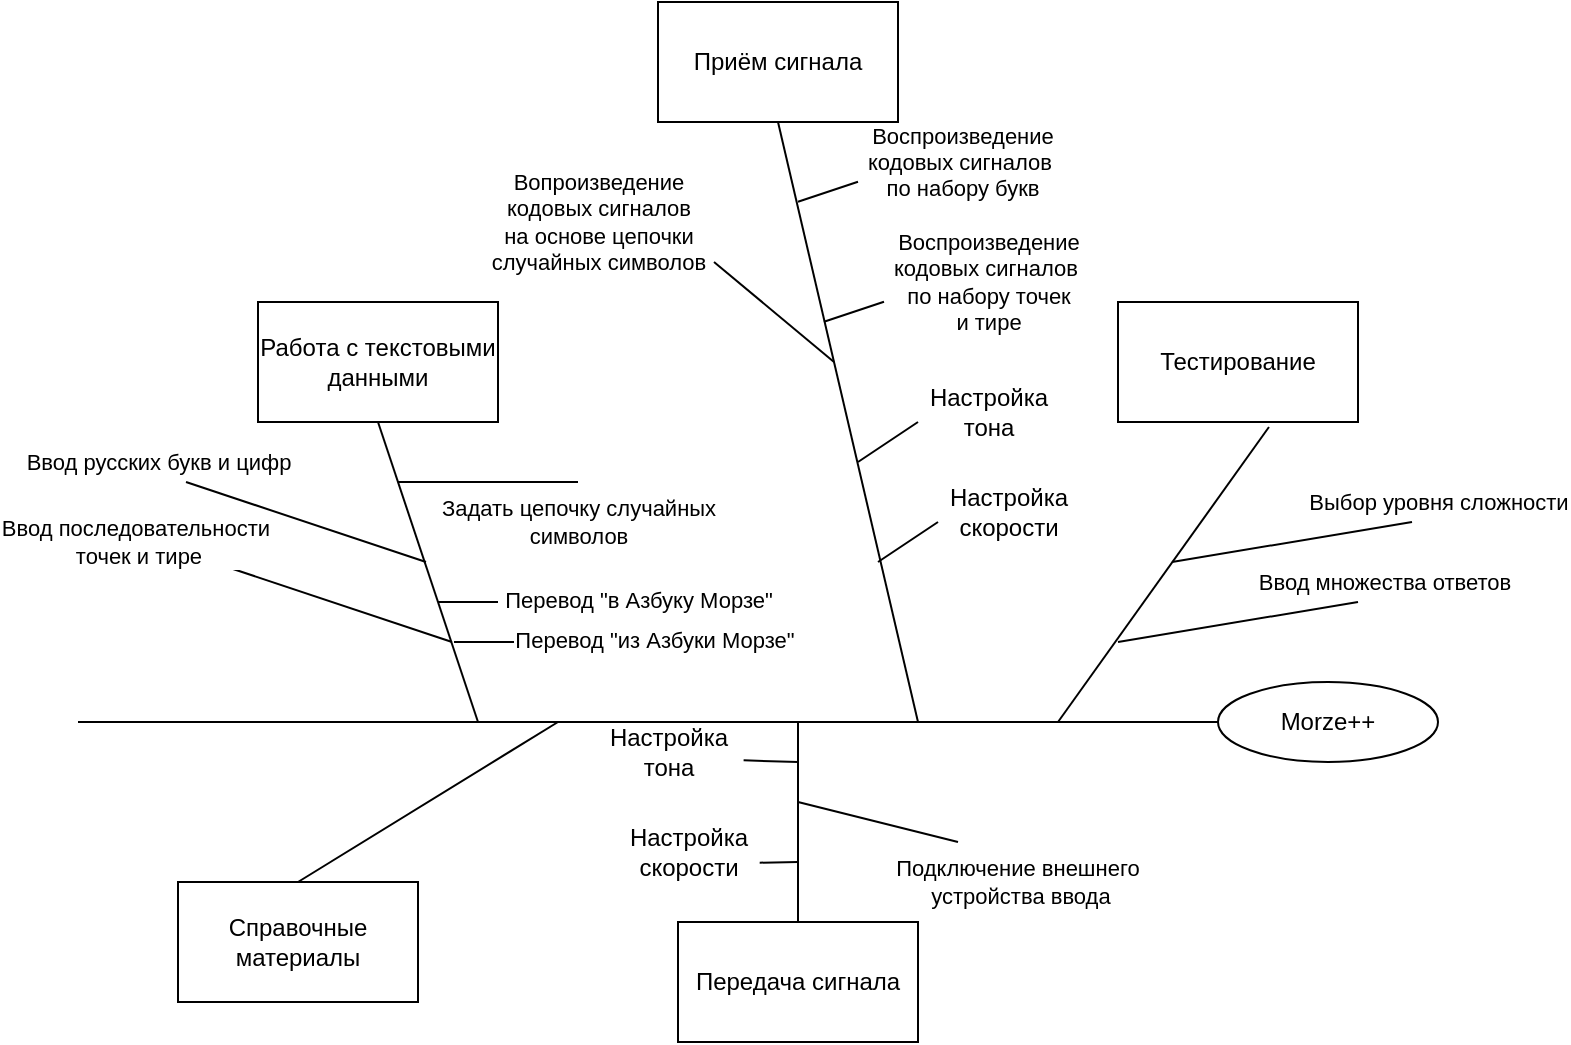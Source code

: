 <mxfile version="13.1.3" type="device"><diagram id="N7Ig_sahDROzqobrqAMf" name="Page-1"><mxGraphModel dx="1021" dy="1651" grid="1" gridSize="10" guides="1" tooltips="1" connect="1" arrows="1" fold="1" page="1" pageScale="1" pageWidth="850" pageHeight="1100" math="0" shadow="0"><root><mxCell id="0"/><mxCell id="1" parent="0"/><mxCell id="BTnR_1WHn92R5Qh8WNKc-1" value="" style="endArrow=none;html=1;" edge="1" parent="1"><mxGeometry width="50" height="50" relative="1" as="geometry"><mxPoint x="40" y="240" as="sourcePoint"/><mxPoint x="610" y="240" as="targetPoint"/></mxGeometry></mxCell><mxCell id="BTnR_1WHn92R5Qh8WNKc-2" value="Morze++" style="ellipse;whiteSpace=wrap;html=1;" vertex="1" parent="1"><mxGeometry x="610" y="220" width="110" height="40" as="geometry"/></mxCell><mxCell id="BTnR_1WHn92R5Qh8WNKc-3" value="Приём сигнала" style="rounded=0;whiteSpace=wrap;html=1;" vertex="1" parent="1"><mxGeometry x="330" y="-120" width="120" height="60" as="geometry"/></mxCell><mxCell id="BTnR_1WHn92R5Qh8WNKc-4" value="Тестирование" style="rounded=0;whiteSpace=wrap;html=1;" vertex="1" parent="1"><mxGeometry x="560" y="30" width="120" height="60" as="geometry"/></mxCell><mxCell id="BTnR_1WHn92R5Qh8WNKc-5" value="Справочные материалы" style="rounded=0;whiteSpace=wrap;html=1;" vertex="1" parent="1"><mxGeometry x="90" y="320" width="120" height="60" as="geometry"/></mxCell><mxCell id="BTnR_1WHn92R5Qh8WNKc-6" value="Передача сигнала" style="rounded=0;whiteSpace=wrap;html=1;" vertex="1" parent="1"><mxGeometry x="340" y="340" width="120" height="60" as="geometry"/></mxCell><mxCell id="BTnR_1WHn92R5Qh8WNKc-9" value="Работа с текстовыми данными" style="rounded=0;whiteSpace=wrap;html=1;" vertex="1" parent="1"><mxGeometry x="130" y="30" width="120" height="60" as="geometry"/></mxCell><mxCell id="BTnR_1WHn92R5Qh8WNKc-10" value="" style="endArrow=none;html=1;exitX=0.5;exitY=1;exitDx=0;exitDy=0;" edge="1" parent="1" source="BTnR_1WHn92R5Qh8WNKc-3"><mxGeometry width="50" height="50" relative="1" as="geometry"><mxPoint x="340" y="270" as="sourcePoint"/><mxPoint x="460" y="240" as="targetPoint"/></mxGeometry></mxCell><mxCell id="BTnR_1WHn92R5Qh8WNKc-11" value="" style="endArrow=none;html=1;exitX=0.5;exitY=1;exitDx=0;exitDy=0;" edge="1" parent="1" source="BTnR_1WHn92R5Qh8WNKc-9"><mxGeometry width="50" height="50" relative="1" as="geometry"><mxPoint x="340" y="270" as="sourcePoint"/><mxPoint x="240" y="240" as="targetPoint"/></mxGeometry></mxCell><mxCell id="BTnR_1WHn92R5Qh8WNKc-12" value="" style="endArrow=none;html=1;exitX=0.5;exitY=0;exitDx=0;exitDy=0;" edge="1" parent="1" source="BTnR_1WHn92R5Qh8WNKc-5"><mxGeometry width="50" height="50" relative="1" as="geometry"><mxPoint x="340" y="270" as="sourcePoint"/><mxPoint x="280" y="240" as="targetPoint"/></mxGeometry></mxCell><mxCell id="BTnR_1WHn92R5Qh8WNKc-13" value="" style="endArrow=none;html=1;entryX=0.629;entryY=1.042;entryDx=0;entryDy=0;entryPerimeter=0;" edge="1" parent="1" target="BTnR_1WHn92R5Qh8WNKc-4"><mxGeometry width="50" height="50" relative="1" as="geometry"><mxPoint x="530" y="240" as="sourcePoint"/><mxPoint x="390" y="220" as="targetPoint"/></mxGeometry></mxCell><mxCell id="BTnR_1WHn92R5Qh8WNKc-14" value="" style="endArrow=none;html=1;exitX=0.5;exitY=0;exitDx=0;exitDy=0;" edge="1" parent="1" source="BTnR_1WHn92R5Qh8WNKc-6"><mxGeometry width="50" height="50" relative="1" as="geometry"><mxPoint x="340" y="270" as="sourcePoint"/><mxPoint x="400" y="240" as="targetPoint"/></mxGeometry></mxCell><mxCell id="BTnR_1WHn92R5Qh8WNKc-15" value="" style="endArrow=none;html=1;" edge="1" parent="1"><mxGeometry width="50" height="50" relative="1" as="geometry"><mxPoint x="707" y="140" as="sourcePoint"/><mxPoint x="587" y="160" as="targetPoint"/></mxGeometry></mxCell><mxCell id="BTnR_1WHn92R5Qh8WNKc-16" value="Выбор уровня сложности&lt;br&gt;" style="edgeLabel;html=1;align=center;verticalAlign=middle;resizable=0;points=[];" vertex="1" connectable="0" parent="BTnR_1WHn92R5Qh8WNKc-15"><mxGeometry x="-0.769" y="2" relative="1" as="geometry"><mxPoint x="26.28" y="-14.24" as="offset"/></mxGeometry></mxCell><mxCell id="BTnR_1WHn92R5Qh8WNKc-17" value="" style="endArrow=none;html=1;" edge="1" parent="1"><mxGeometry width="50" height="50" relative="1" as="geometry"><mxPoint x="680" y="180" as="sourcePoint"/><mxPoint x="560" y="200" as="targetPoint"/></mxGeometry></mxCell><mxCell id="BTnR_1WHn92R5Qh8WNKc-18" value="Ввод множества ответов" style="edgeLabel;html=1;align=center;verticalAlign=middle;resizable=0;points=[];" vertex="1" connectable="0" parent="BTnR_1WHn92R5Qh8WNKc-17"><mxGeometry x="-0.769" y="2" relative="1" as="geometry"><mxPoint x="26.28" y="-14.24" as="offset"/></mxGeometry></mxCell><mxCell id="BTnR_1WHn92R5Qh8WNKc-19" value="" style="endArrow=none;html=1;" edge="1" parent="1"><mxGeometry width="50" height="50" relative="1" as="geometry"><mxPoint x="200" y="120" as="sourcePoint"/><mxPoint x="290" y="120" as="targetPoint"/></mxGeometry></mxCell><mxCell id="BTnR_1WHn92R5Qh8WNKc-20" value="Задать цепочку случайных&lt;br&gt;символов" style="edgeLabel;html=1;align=center;verticalAlign=middle;resizable=0;points=[];" vertex="1" connectable="0" parent="BTnR_1WHn92R5Qh8WNKc-19"><mxGeometry x="0.533" y="1" relative="1" as="geometry"><mxPoint x="21" y="21" as="offset"/></mxGeometry></mxCell><mxCell id="BTnR_1WHn92R5Qh8WNKc-21" value="" style="endArrow=none;html=1;" edge="1" parent="1"><mxGeometry width="50" height="50" relative="1" as="geometry"><mxPoint x="94" y="120" as="sourcePoint"/><mxPoint x="214" y="160" as="targetPoint"/></mxGeometry></mxCell><mxCell id="BTnR_1WHn92R5Qh8WNKc-22" value="Ввод русских букв и цифр" style="edgeLabel;html=1;align=center;verticalAlign=middle;resizable=0;points=[];" vertex="1" connectable="0" parent="BTnR_1WHn92R5Qh8WNKc-21"><mxGeometry x="-0.788" y="1" relative="1" as="geometry"><mxPoint x="-26.97" y="-13.27" as="offset"/></mxGeometry></mxCell><mxCell id="BTnR_1WHn92R5Qh8WNKc-23" value="" style="endArrow=none;html=1;" edge="1" parent="1"><mxGeometry width="50" height="50" relative="1" as="geometry"><mxPoint x="107" y="160" as="sourcePoint"/><mxPoint x="227.0" y="200" as="targetPoint"/></mxGeometry></mxCell><mxCell id="BTnR_1WHn92R5Qh8WNKc-24" value="Ввод последовательности&amp;nbsp;&lt;br&gt;точек и тире" style="edgeLabel;html=1;align=center;verticalAlign=middle;resizable=0;points=[];" vertex="1" connectable="0" parent="BTnR_1WHn92R5Qh8WNKc-23"><mxGeometry x="-0.788" y="1" relative="1" as="geometry"><mxPoint x="-49.97" y="-13.27" as="offset"/></mxGeometry></mxCell><mxCell id="BTnR_1WHn92R5Qh8WNKc-25" value="" style="endArrow=none;html=1;" edge="1" parent="1"><mxGeometry width="50" height="50" relative="1" as="geometry"><mxPoint x="480" y="300" as="sourcePoint"/><mxPoint x="400" y="280" as="targetPoint"/></mxGeometry></mxCell><mxCell id="BTnR_1WHn92R5Qh8WNKc-26" value="Подключение внешнего&amp;nbsp;&lt;br&gt;устройства ввода" style="edgeLabel;html=1;align=center;verticalAlign=middle;resizable=0;points=[];" vertex="1" connectable="0" parent="BTnR_1WHn92R5Qh8WNKc-25"><mxGeometry x="-0.614" y="-1" relative="1" as="geometry"><mxPoint x="45.74" y="24.96" as="offset"/></mxGeometry></mxCell><mxCell id="BTnR_1WHn92R5Qh8WNKc-27" value="" style="endArrow=none;html=1;" edge="1" parent="1"><mxGeometry width="50" height="50" relative="1" as="geometry"><mxPoint x="250" y="180" as="sourcePoint"/><mxPoint x="220" y="180" as="targetPoint"/></mxGeometry></mxCell><mxCell id="BTnR_1WHn92R5Qh8WNKc-28" value="Перевод &quot;в Азбуку Морзе&quot;" style="edgeLabel;html=1;align=center;verticalAlign=middle;resizable=0;points=[];" vertex="1" connectable="0" parent="BTnR_1WHn92R5Qh8WNKc-27"><mxGeometry x="-0.538" y="-1" relative="1" as="geometry"><mxPoint x="76.9" as="offset"/></mxGeometry></mxCell><mxCell id="BTnR_1WHn92R5Qh8WNKc-29" value="" style="endArrow=none;html=1;" edge="1" parent="1"><mxGeometry width="50" height="50" relative="1" as="geometry"><mxPoint x="258" y="200.0" as="sourcePoint"/><mxPoint x="228" y="200.0" as="targetPoint"/></mxGeometry></mxCell><mxCell id="BTnR_1WHn92R5Qh8WNKc-30" value="Перевод &quot;из Азбуки Морзе&quot;" style="edgeLabel;html=1;align=center;verticalAlign=middle;resizable=0;points=[];" vertex="1" connectable="0" parent="BTnR_1WHn92R5Qh8WNKc-29"><mxGeometry x="-0.538" y="-1" relative="1" as="geometry"><mxPoint x="76.9" as="offset"/></mxGeometry></mxCell><mxCell id="BTnR_1WHn92R5Qh8WNKc-31" value="" style="endArrow=none;html=1;" edge="1" parent="1"><mxGeometry width="50" height="50" relative="1" as="geometry"><mxPoint x="430" y="-30.12" as="sourcePoint"/><mxPoint x="400" y="-20.12" as="targetPoint"/></mxGeometry></mxCell><mxCell id="BTnR_1WHn92R5Qh8WNKc-32" value="Воспроизведение &lt;br&gt;кодовых сигналов&amp;nbsp;&lt;br&gt;по набору букв" style="edgeLabel;html=1;align=center;verticalAlign=middle;resizable=0;points=[];" vertex="1" connectable="0" parent="BTnR_1WHn92R5Qh8WNKc-31"><mxGeometry x="-0.603" y="1" relative="1" as="geometry"><mxPoint x="57.65" y="-12.94" as="offset"/></mxGeometry></mxCell><mxCell id="BTnR_1WHn92R5Qh8WNKc-33" value="" style="endArrow=none;html=1;" edge="1" parent="1"><mxGeometry width="50" height="50" relative="1" as="geometry"><mxPoint x="443" y="29.88" as="sourcePoint"/><mxPoint x="413" y="39.88" as="targetPoint"/></mxGeometry></mxCell><mxCell id="BTnR_1WHn92R5Qh8WNKc-34" value="Воспроизведение &lt;br&gt;кодовых сигналов&amp;nbsp;&lt;br&gt;по набору точек&lt;br&gt;и тире" style="edgeLabel;html=1;align=center;verticalAlign=middle;resizable=0;points=[];" vertex="1" connectable="0" parent="BTnR_1WHn92R5Qh8WNKc-33"><mxGeometry x="-0.603" y="1" relative="1" as="geometry"><mxPoint x="57.65" y="-12.94" as="offset"/></mxGeometry></mxCell><mxCell id="BTnR_1WHn92R5Qh8WNKc-35" value="" style="endArrow=none;html=1;" edge="1" parent="1"><mxGeometry width="50" height="50" relative="1" as="geometry"><mxPoint x="358" y="10" as="sourcePoint"/><mxPoint x="418" y="60" as="targetPoint"/></mxGeometry></mxCell><mxCell id="BTnR_1WHn92R5Qh8WNKc-36" value="Вопроизведение &lt;br&gt;кодовых сигналов&lt;br&gt;на основе цепочки&lt;br&gt;случайных символов" style="edgeLabel;html=1;align=center;verticalAlign=middle;resizable=0;points=[];" vertex="1" connectable="0" parent="BTnR_1WHn92R5Qh8WNKc-35"><mxGeometry x="-0.744" y="1" relative="1" as="geometry"><mxPoint x="-66.32" y="-25.63" as="offset"/></mxGeometry></mxCell><mxCell id="BTnR_1WHn92R5Qh8WNKc-37" value="" style="endArrow=none;html=1;" edge="1" parent="1"><mxGeometry width="50" height="50" relative="1" as="geometry"><mxPoint x="430" y="110" as="sourcePoint"/><mxPoint x="460" y="90" as="targetPoint"/></mxGeometry></mxCell><mxCell id="BTnR_1WHn92R5Qh8WNKc-38" value="Настройка&lt;br&gt;тона" style="text;html=1;align=center;verticalAlign=middle;resizable=0;points=[];autosize=1;" vertex="1" parent="1"><mxGeometry x="460" y="70" width="70" height="30" as="geometry"/></mxCell><mxCell id="BTnR_1WHn92R5Qh8WNKc-39" value="" style="endArrow=none;html=1;" edge="1" parent="1"><mxGeometry width="50" height="50" relative="1" as="geometry"><mxPoint x="440" y="160" as="sourcePoint"/><mxPoint x="470" y="140" as="targetPoint"/></mxGeometry></mxCell><mxCell id="BTnR_1WHn92R5Qh8WNKc-40" value="Настройка&lt;br&gt;скорости" style="text;html=1;align=center;verticalAlign=middle;resizable=0;points=[];autosize=1;" vertex="1" parent="1"><mxGeometry x="470" y="120" width="70" height="30" as="geometry"/></mxCell><mxCell id="BTnR_1WHn92R5Qh8WNKc-41" value="" style="endArrow=none;html=1;entryX=1.04;entryY=0.639;entryDx=0;entryDy=0;entryPerimeter=0;" edge="1" parent="1" target="BTnR_1WHn92R5Qh8WNKc-42"><mxGeometry width="50" height="50" relative="1" as="geometry"><mxPoint x="400" y="260" as="sourcePoint"/><mxPoint x="300" y="260" as="targetPoint"/></mxGeometry></mxCell><mxCell id="BTnR_1WHn92R5Qh8WNKc-42" value="Настройка&lt;br&gt;тона" style="text;html=1;align=center;verticalAlign=middle;resizable=0;points=[];autosize=1;" vertex="1" parent="1"><mxGeometry x="300" y="240" width="70" height="30" as="geometry"/></mxCell><mxCell id="BTnR_1WHn92R5Qh8WNKc-43" value="" style="endArrow=none;html=1;entryX=1.012;entryY=0.678;entryDx=0;entryDy=0;entryPerimeter=0;" edge="1" parent="1" target="BTnR_1WHn92R5Qh8WNKc-44"><mxGeometry width="50" height="50" relative="1" as="geometry"><mxPoint x="400" y="310" as="sourcePoint"/><mxPoint x="390" y="310" as="targetPoint"/></mxGeometry></mxCell><mxCell id="BTnR_1WHn92R5Qh8WNKc-44" value="Настройка&lt;br&gt;скорости" style="text;html=1;align=center;verticalAlign=middle;resizable=0;points=[];autosize=1;" vertex="1" parent="1"><mxGeometry x="310" y="290" width="70" height="30" as="geometry"/></mxCell></root></mxGraphModel></diagram></mxfile>
